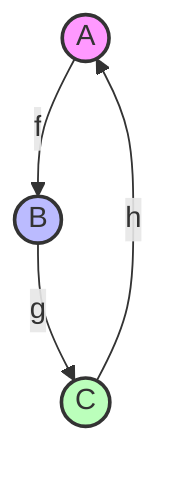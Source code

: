 graph TD
    A((A)) --> |f| B((B))
    B --> |g| C((C))
    C --> |h| A
    
    style A fill:#f9f,stroke:#333,stroke-width:2px
    style B fill:#bbf,stroke:#333,stroke-width:2px
    style C fill:#bfb,stroke:#333,stroke-width:2px
